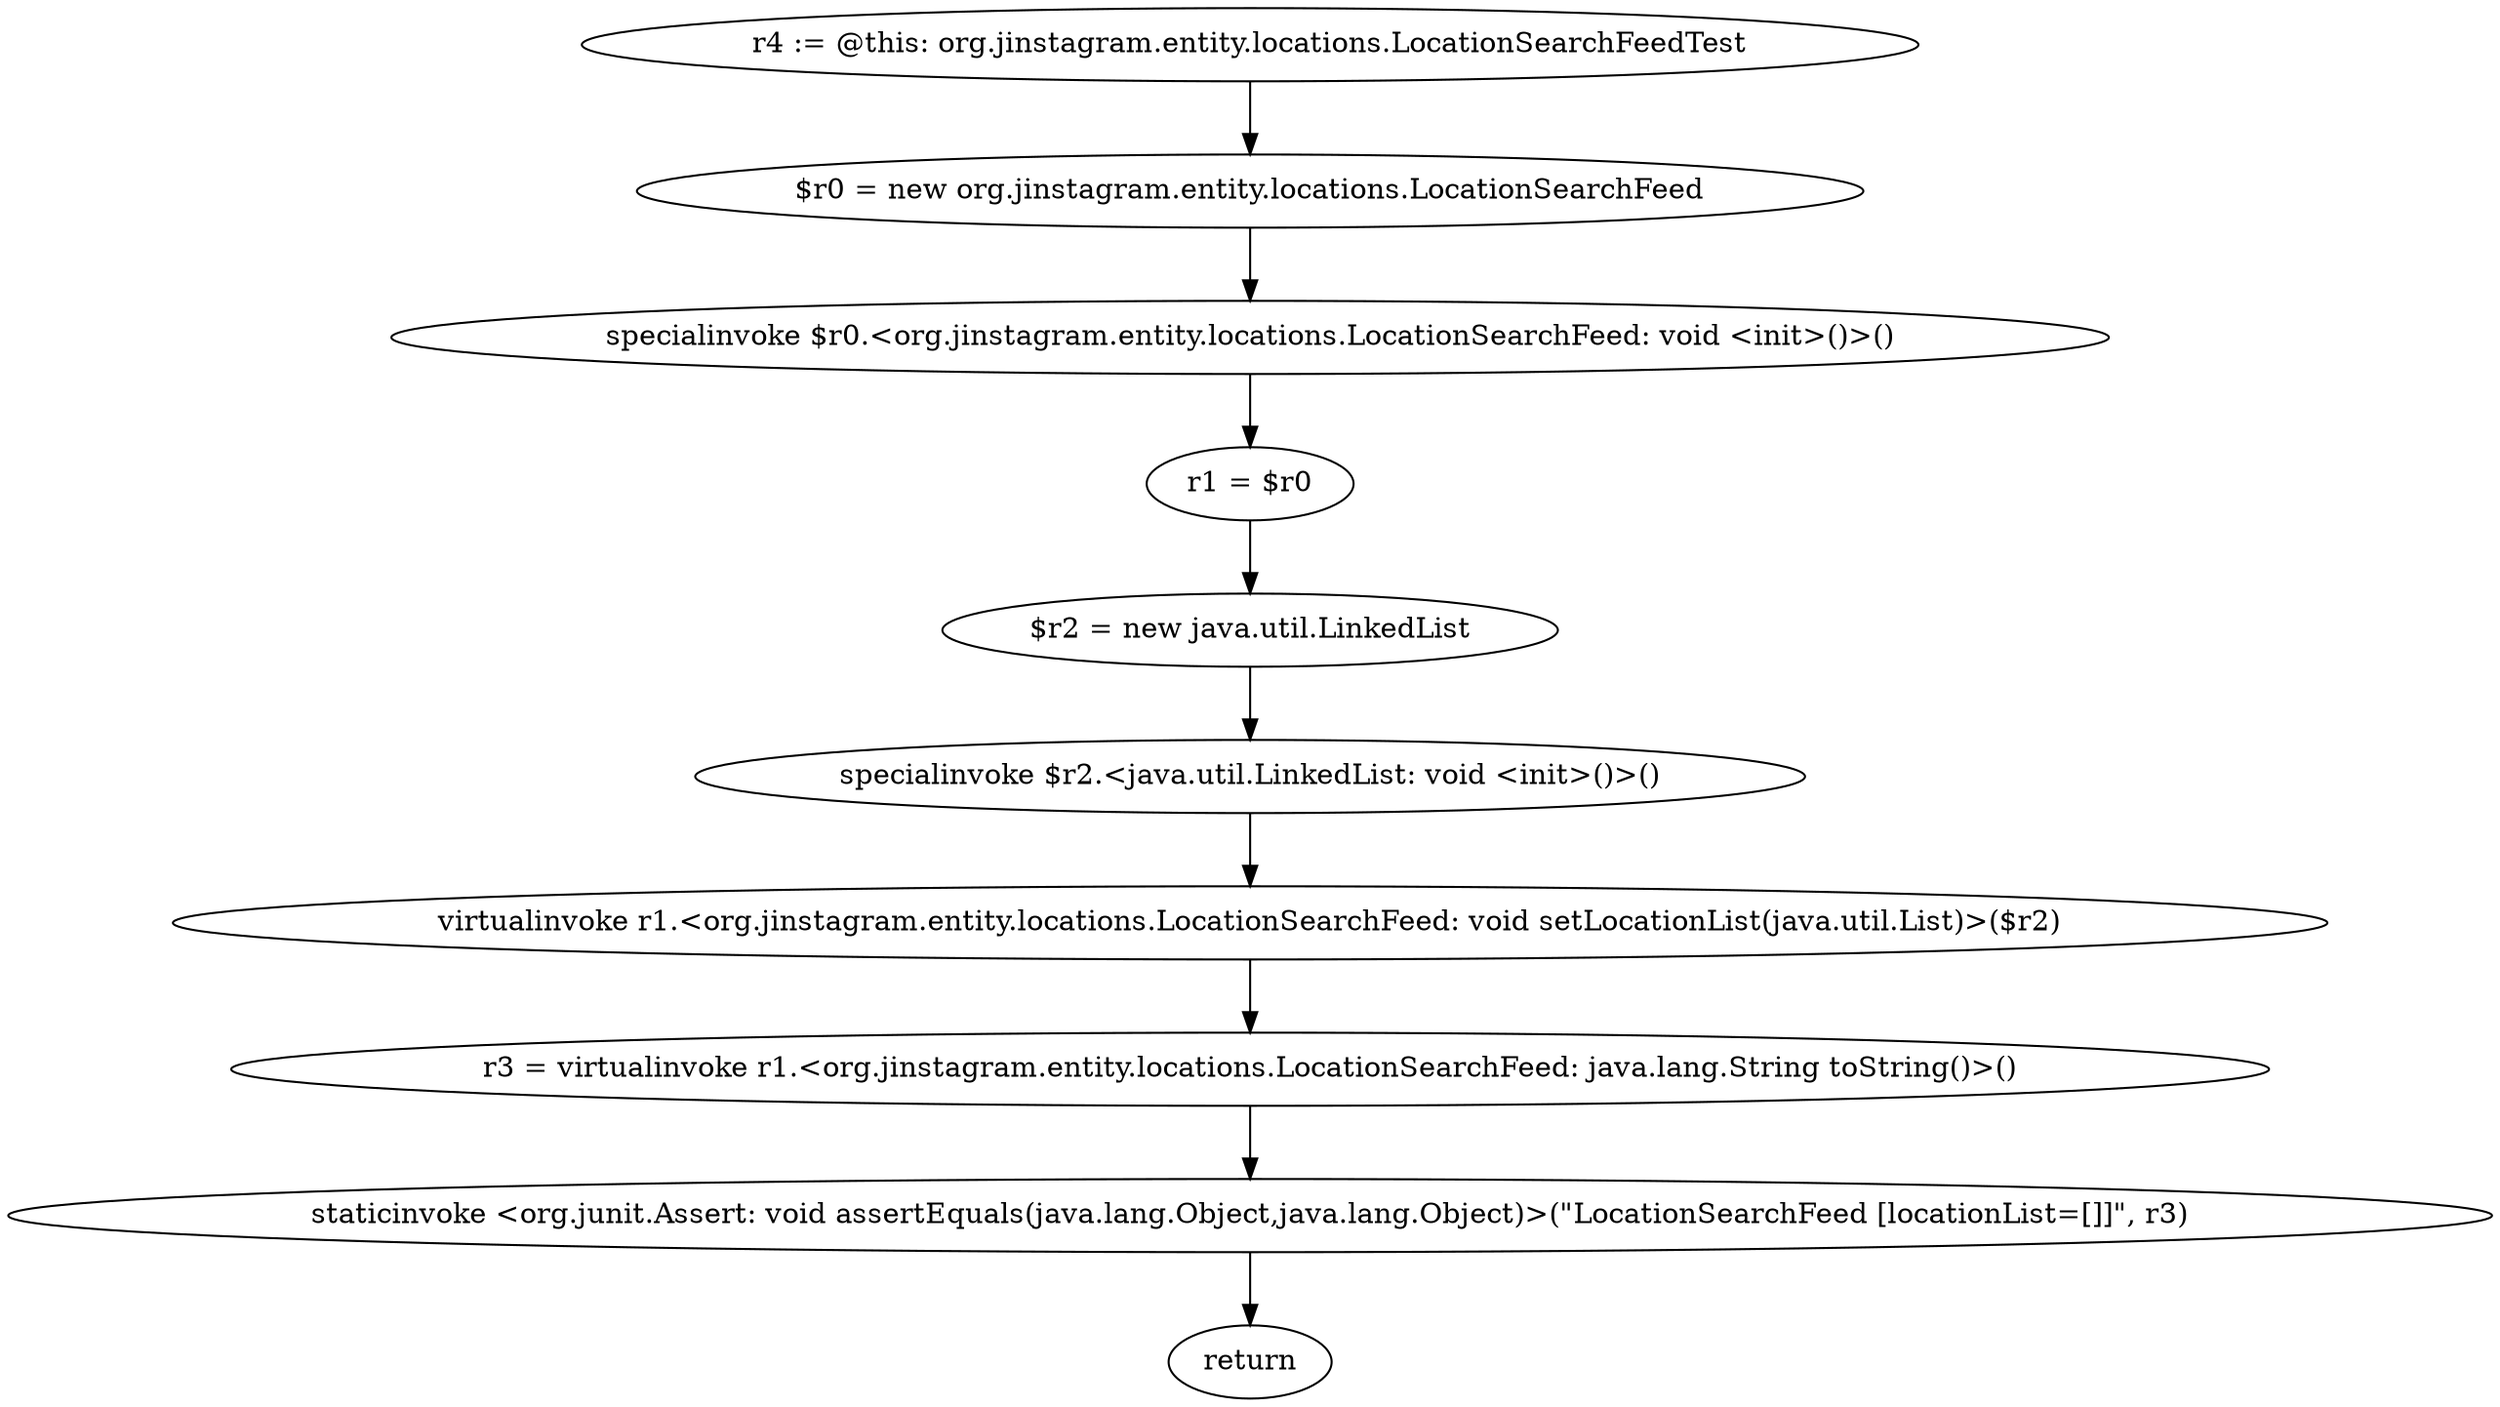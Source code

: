 digraph "unitGraph" {
    "r4 := @this: org.jinstagram.entity.locations.LocationSearchFeedTest"
    "$r0 = new org.jinstagram.entity.locations.LocationSearchFeed"
    "specialinvoke $r0.<org.jinstagram.entity.locations.LocationSearchFeed: void <init>()>()"
    "r1 = $r0"
    "$r2 = new java.util.LinkedList"
    "specialinvoke $r2.<java.util.LinkedList: void <init>()>()"
    "virtualinvoke r1.<org.jinstagram.entity.locations.LocationSearchFeed: void setLocationList(java.util.List)>($r2)"
    "r3 = virtualinvoke r1.<org.jinstagram.entity.locations.LocationSearchFeed: java.lang.String toString()>()"
    "staticinvoke <org.junit.Assert: void assertEquals(java.lang.Object,java.lang.Object)>(\"LocationSearchFeed [locationList=[]]\", r3)"
    "return"
    "r4 := @this: org.jinstagram.entity.locations.LocationSearchFeedTest"->"$r0 = new org.jinstagram.entity.locations.LocationSearchFeed";
    "$r0 = new org.jinstagram.entity.locations.LocationSearchFeed"->"specialinvoke $r0.<org.jinstagram.entity.locations.LocationSearchFeed: void <init>()>()";
    "specialinvoke $r0.<org.jinstagram.entity.locations.LocationSearchFeed: void <init>()>()"->"r1 = $r0";
    "r1 = $r0"->"$r2 = new java.util.LinkedList";
    "$r2 = new java.util.LinkedList"->"specialinvoke $r2.<java.util.LinkedList: void <init>()>()";
    "specialinvoke $r2.<java.util.LinkedList: void <init>()>()"->"virtualinvoke r1.<org.jinstagram.entity.locations.LocationSearchFeed: void setLocationList(java.util.List)>($r2)";
    "virtualinvoke r1.<org.jinstagram.entity.locations.LocationSearchFeed: void setLocationList(java.util.List)>($r2)"->"r3 = virtualinvoke r1.<org.jinstagram.entity.locations.LocationSearchFeed: java.lang.String toString()>()";
    "r3 = virtualinvoke r1.<org.jinstagram.entity.locations.LocationSearchFeed: java.lang.String toString()>()"->"staticinvoke <org.junit.Assert: void assertEquals(java.lang.Object,java.lang.Object)>(\"LocationSearchFeed [locationList=[]]\", r3)";
    "staticinvoke <org.junit.Assert: void assertEquals(java.lang.Object,java.lang.Object)>(\"LocationSearchFeed [locationList=[]]\", r3)"->"return";
}
